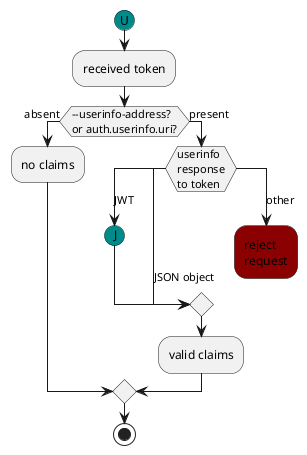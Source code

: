 !include ../include/default.iuml

@startuml

#darkcyan:(U)
:received token;
if (--userinfo-address?
or auth.userinfo.uri?) then (absent)
  :no claims;
else (present)
  switch (userinfo\nresponse\nto token)
  case (JWT)
    #darkcyan:(J)
  case (JSON object)
  case (other)
    #darkred:reject
    request;
    detach
  endswitch
  :valid claims;
endif
stop

@enduml
